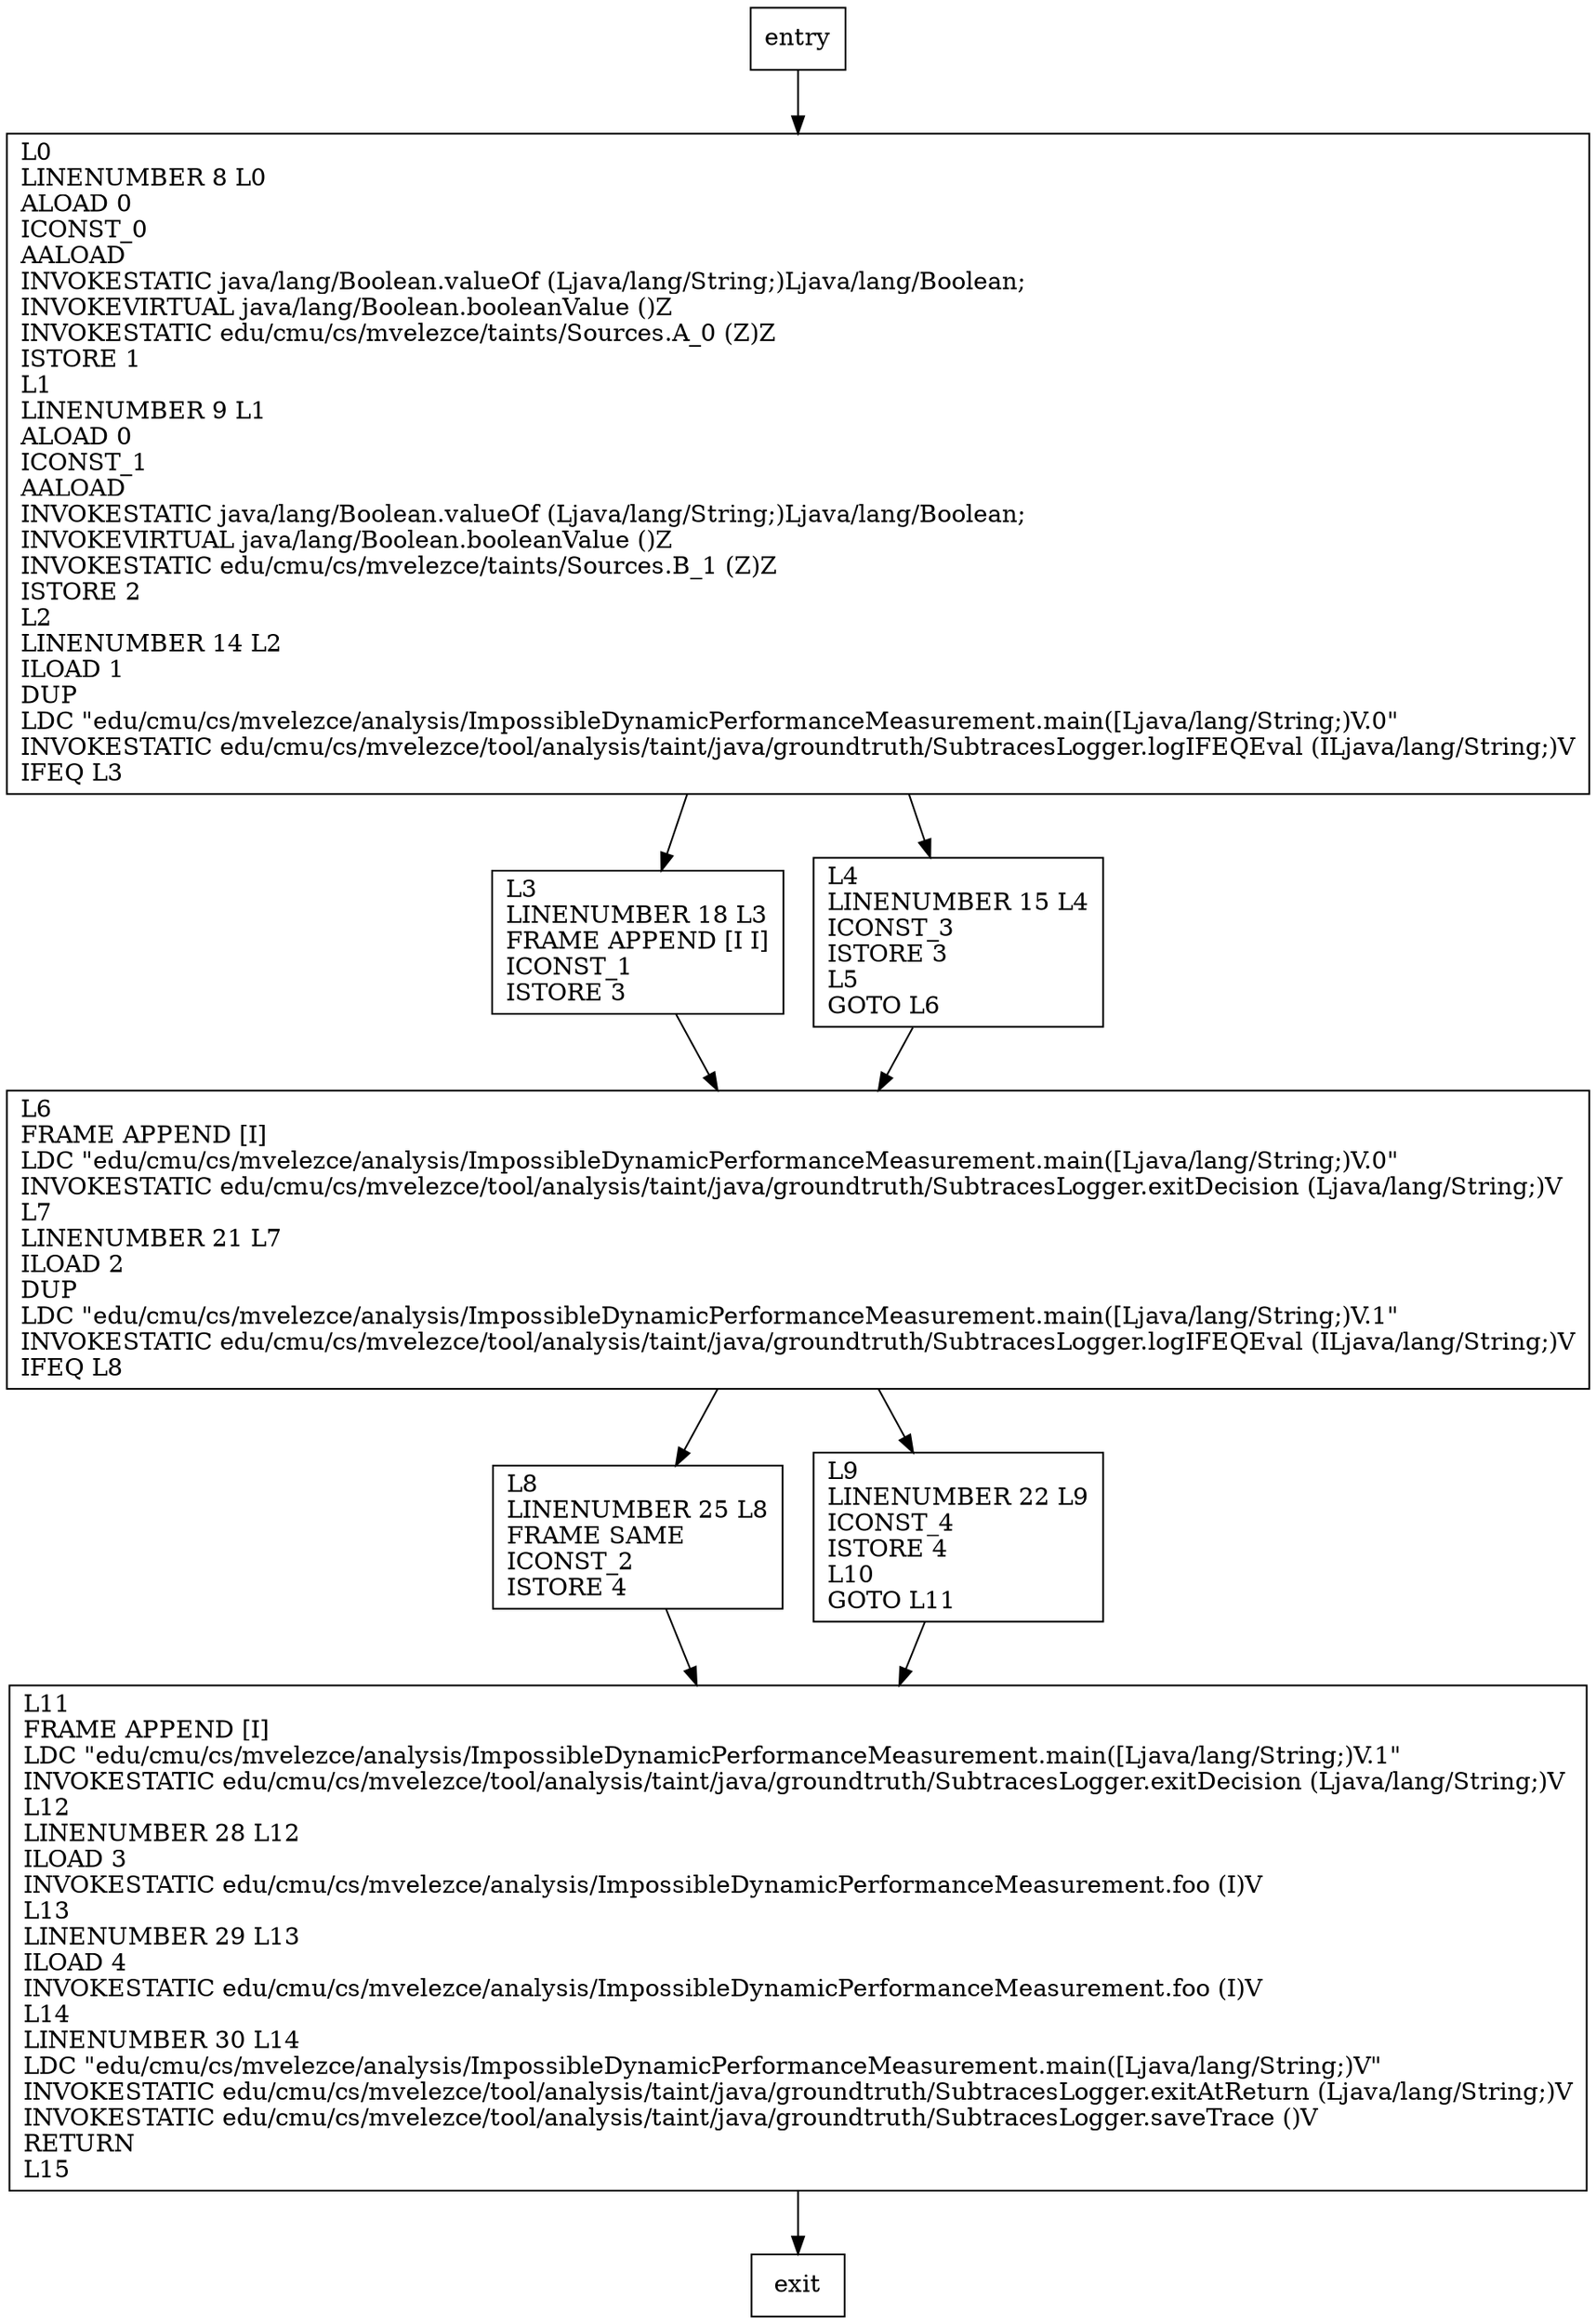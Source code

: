 digraph main {
node [shape=record];
297645615 [label="L3\lLINENUMBER 18 L3\lFRAME APPEND [I I]\lICONST_1\lISTORE 3\l"];
615333072 [label="L0\lLINENUMBER 8 L0\lALOAD 0\lICONST_0\lAALOAD\lINVOKESTATIC java/lang/Boolean.valueOf (Ljava/lang/String;)Ljava/lang/Boolean;\lINVOKEVIRTUAL java/lang/Boolean.booleanValue ()Z\lINVOKESTATIC edu/cmu/cs/mvelezce/taints/Sources.A_0 (Z)Z\lISTORE 1\lL1\lLINENUMBER 9 L1\lALOAD 0\lICONST_1\lAALOAD\lINVOKESTATIC java/lang/Boolean.valueOf (Ljava/lang/String;)Ljava/lang/Boolean;\lINVOKEVIRTUAL java/lang/Boolean.booleanValue ()Z\lINVOKESTATIC edu/cmu/cs/mvelezce/taints/Sources.B_1 (Z)Z\lISTORE 2\lL2\lLINENUMBER 14 L2\lILOAD 1\lDUP\lLDC \"edu/cmu/cs/mvelezce/analysis/ImpossibleDynamicPerformanceMeasurement.main([Ljava/lang/String;)V.0\"\lINVOKESTATIC edu/cmu/cs/mvelezce/tool/analysis/taint/java/groundtruth/SubtracesLogger.logIFEQEval (ILjava/lang/String;)V\lIFEQ L3\l"];
1288992769 [label="L11\lFRAME APPEND [I]\lLDC \"edu/cmu/cs/mvelezce/analysis/ImpossibleDynamicPerformanceMeasurement.main([Ljava/lang/String;)V.1\"\lINVOKESTATIC edu/cmu/cs/mvelezce/tool/analysis/taint/java/groundtruth/SubtracesLogger.exitDecision (Ljava/lang/String;)V\lL12\lLINENUMBER 28 L12\lILOAD 3\lINVOKESTATIC edu/cmu/cs/mvelezce/analysis/ImpossibleDynamicPerformanceMeasurement.foo (I)V\lL13\lLINENUMBER 29 L13\lILOAD 4\lINVOKESTATIC edu/cmu/cs/mvelezce/analysis/ImpossibleDynamicPerformanceMeasurement.foo (I)V\lL14\lLINENUMBER 30 L14\lLDC \"edu/cmu/cs/mvelezce/analysis/ImpossibleDynamicPerformanceMeasurement.main([Ljava/lang/String;)V\"\lINVOKESTATIC edu/cmu/cs/mvelezce/tool/analysis/taint/java/groundtruth/SubtracesLogger.exitAtReturn (Ljava/lang/String;)V\lINVOKESTATIC edu/cmu/cs/mvelezce/tool/analysis/taint/java/groundtruth/SubtracesLogger.saveTrace ()V\lRETURN\lL15\l"];
334733390 [label="L6\lFRAME APPEND [I]\lLDC \"edu/cmu/cs/mvelezce/analysis/ImpossibleDynamicPerformanceMeasurement.main([Ljava/lang/String;)V.0\"\lINVOKESTATIC edu/cmu/cs/mvelezce/tool/analysis/taint/java/groundtruth/SubtracesLogger.exitDecision (Ljava/lang/String;)V\lL7\lLINENUMBER 21 L7\lILOAD 2\lDUP\lLDC \"edu/cmu/cs/mvelezce/analysis/ImpossibleDynamicPerformanceMeasurement.main([Ljava/lang/String;)V.1\"\lINVOKESTATIC edu/cmu/cs/mvelezce/tool/analysis/taint/java/groundtruth/SubtracesLogger.logIFEQEval (ILjava/lang/String;)V\lIFEQ L8\l"];
1593132380 [label="L8\lLINENUMBER 25 L8\lFRAME SAME\lICONST_2\lISTORE 4\l"];
570793059 [label="L9\lLINENUMBER 22 L9\lICONST_4\lISTORE 4\lL10\lGOTO L11\l"];
1258600317 [label="L4\lLINENUMBER 15 L4\lICONST_3\lISTORE 3\lL5\lGOTO L6\l"];
entry;
exit;
entry -> 615333072;
297645615 -> 334733390;
615333072 -> 297645615;
615333072 -> 1258600317;
1288992769 -> exit;
334733390 -> 1593132380;
334733390 -> 570793059;
1593132380 -> 1288992769;
570793059 -> 1288992769;
1258600317 -> 334733390;
}
